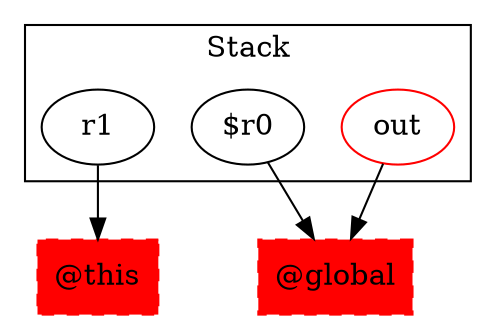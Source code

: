 digraph sample {
  rankDir="LR";
  subgraph cluster_0 {
    label="Stack"
    "r1"; "$r0"; "out"; 
  }
  "r1" -> { "@this"[shape=box]};
  "$r0" -> { "@global"[shape=box]};
  "out" -> { "@global"[shape=box]};
  "@global"[shape=box, style="filled,dashed"];
  "@this"[shape=box, style="filled,dashed"];
  "out"[color="red"];
  "@global"[color="red"];
  "@this"[color="red"];
}
